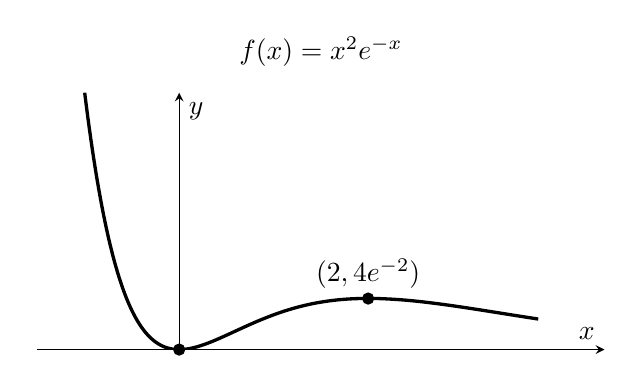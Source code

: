 \pgfplotsset{soldot/.style={color=black,only marks,mark=*}}
\begin{tikzpicture}
  \begin{axis}[
  axis lines=middle, % left, right, box, center, none
  x=12mm,
  y=12mm,
  xmin=-1.5, xmax=4.5,
  title={$f(x)=x^2 e^{-x}$},
  xlabel=$x$,
  ylabel=$y$,
  ticks=none
  ]
  \addplot[domain=-1:3.8, samples=300, very thick] {x^2*exp(-x)};
  \addplot[soldot] coordinates{(0,0)(2,0.54)};
  \node[above ] at (2,0.54) {$(2, 4 e^{-2})$};
\end{axis}
\end{tikzpicture}
